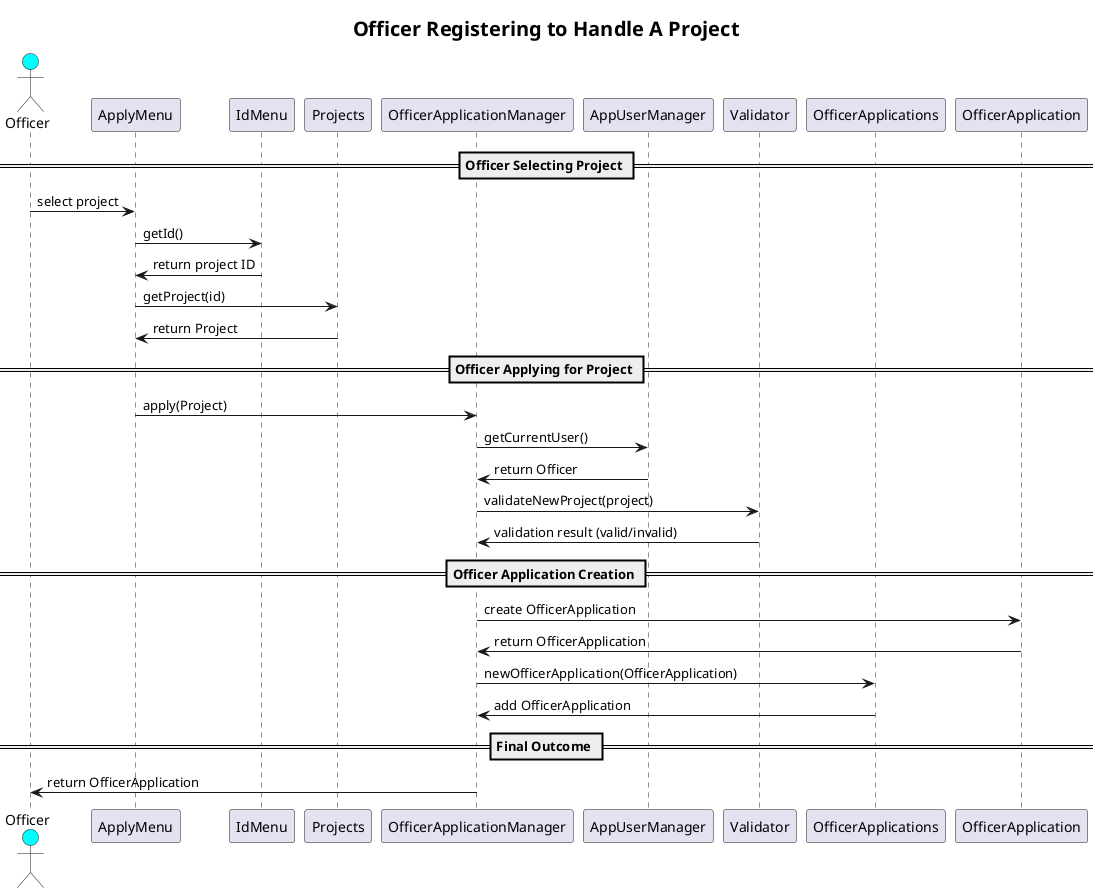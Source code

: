 @startuml
skinparam titleFontSize 20
title Officer Registering to Handle A Project

actor Officer #00FFFF
participant "ApplyMenu" as ApplyMenu
participant "IdMenu" as IdMenu
participant "Projects" as Projects
participant "OfficerApplicationManager" as OfficerApplicationManager
participant "AppUserManager" as AppUserManager
participant "Validator" as Validator
participant "OfficerApplications" as OfficerApplications
participant "OfficerApplication" as OfficerApplication

== Officer Selecting Project ==
Officer -> ApplyMenu : select project
ApplyMenu -> IdMenu : getId()
IdMenu -> ApplyMenu : return project ID
ApplyMenu -> Projects : getProject(id)
Projects -> ApplyMenu : return Project

== Officer Applying for Project ==
ApplyMenu -> OfficerApplicationManager : apply(Project)
OfficerApplicationManager -> AppUserManager : getCurrentUser()
AppUserManager -> OfficerApplicationManager : return Officer
OfficerApplicationManager -> Validator : validateNewProject(project)
Validator -> OfficerApplicationManager : validation result (valid/invalid)

== Officer Application Creation ==
OfficerApplicationManager -> OfficerApplication : create OfficerApplication
OfficerApplication -> OfficerApplicationManager : return OfficerApplication
OfficerApplicationManager -> OfficerApplications : newOfficerApplication(OfficerApplication)
OfficerApplications -> OfficerApplicationManager : add OfficerApplication

== Final Outcome ==
OfficerApplicationManager -> Officer : return OfficerApplication
@enduml
